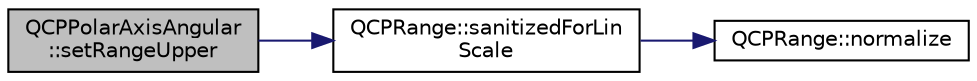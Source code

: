 digraph "QCPPolarAxisAngular::setRangeUpper"
{
 // LATEX_PDF_SIZE
  edge [fontname="Helvetica",fontsize="10",labelfontname="Helvetica",labelfontsize="10"];
  node [fontname="Helvetica",fontsize="10",shape=record];
  rankdir="LR";
  Node1 [label="QCPPolarAxisAngular\l::setRangeUpper",height=0.2,width=0.4,color="black", fillcolor="grey75", style="filled", fontcolor="black",tooltip=" "];
  Node1 -> Node2 [color="midnightblue",fontsize="10",style="solid",fontname="Helvetica"];
  Node2 [label="QCPRange::sanitizedForLin\lScale",height=0.2,width=0.4,color="black", fillcolor="white", style="filled",URL="$classQCPRange.html#a808751fdd9b17ef52327ba011df2e5f1",tooltip=" "];
  Node2 -> Node3 [color="midnightblue",fontsize="10",style="solid",fontname="Helvetica"];
  Node3 [label="QCPRange::normalize",height=0.2,width=0.4,color="black", fillcolor="white", style="filled",URL="$classQCPRange.html#af914a7740269b0604d0827c634a878a9",tooltip=" "];
}
